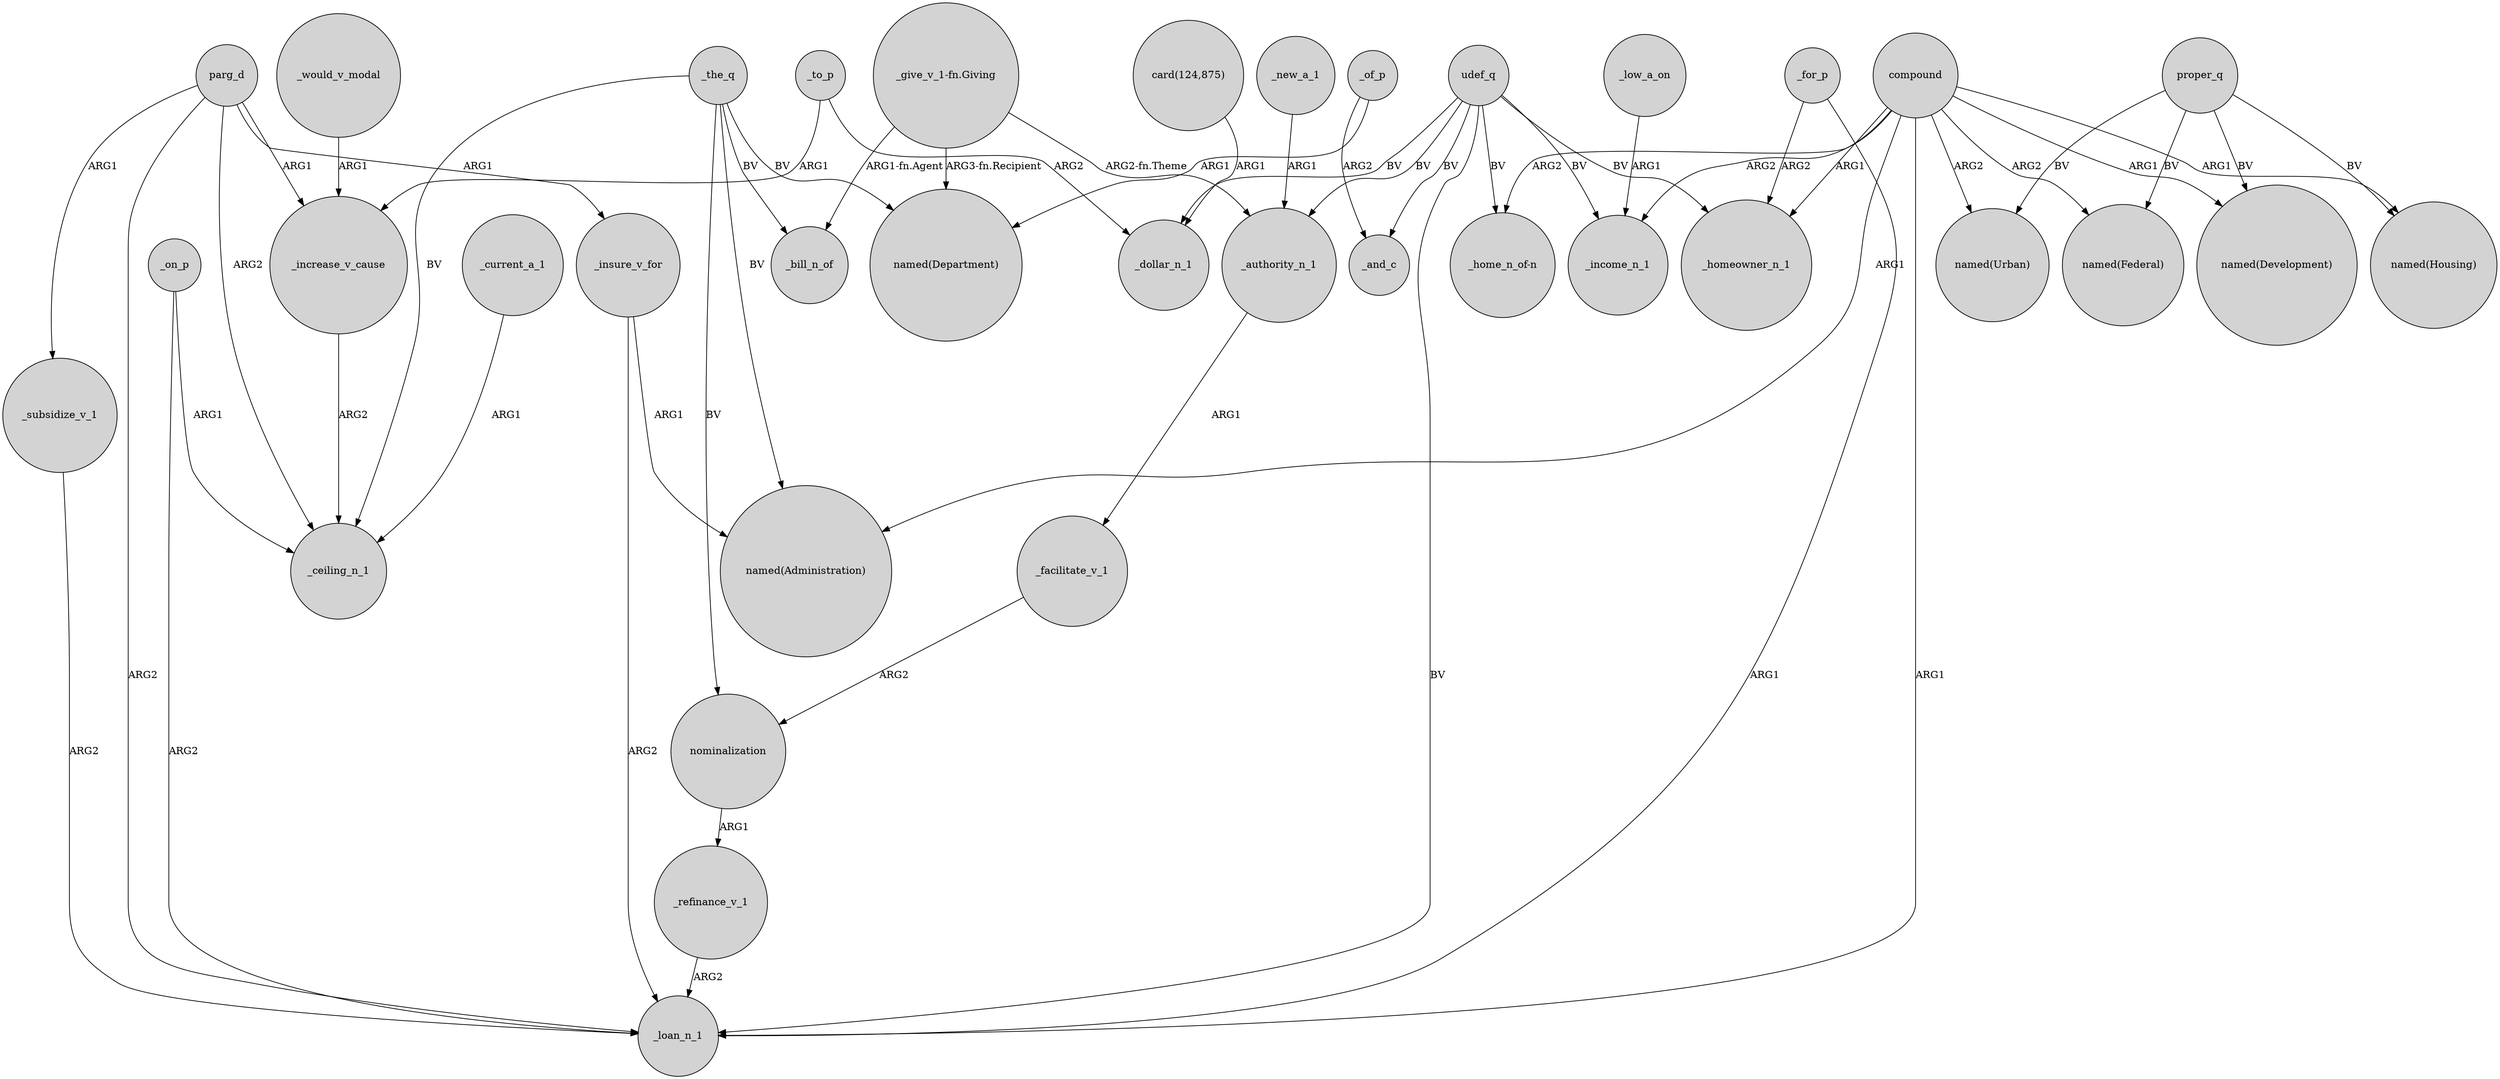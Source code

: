 digraph {
	node [shape=circle style=filled]
	parg_d -> _loan_n_1 [label=ARG2]
	_the_q -> _bill_n_of [label=BV]
	_on_p -> _loan_n_1 [label=ARG2]
	_to_p -> _dollar_n_1 [label=ARG2]
	proper_q -> "named(Housing)" [label=BV]
	_low_a_on -> _income_n_1 [label=ARG1]
	_subsidize_v_1 -> _loan_n_1 [label=ARG2]
	_new_a_1 -> _authority_n_1 [label=ARG1]
	_to_p -> _increase_v_cause [label=ARG1]
	"_give_v_1-fn.Giving" -> "named(Department)" [label="ARG3-fn.Recipient"]
	proper_q -> "named(Development)" [label=BV]
	_refinance_v_1 -> _loan_n_1 [label=ARG2]
	parg_d -> _subsidize_v_1 [label=ARG1]
	"card(124,875)" -> _dollar_n_1 [label=ARG1]
	proper_q -> "named(Urban)" [label=BV]
	_insure_v_for -> "named(Administration)" [label=ARG1]
	udef_q -> "_home_n_of-n" [label=BV]
	_of_p -> _and_c [label=ARG2]
	_increase_v_cause -> _ceiling_n_1 [label=ARG2]
	compound -> "named(Administration)" [label=ARG1]
	udef_q -> _income_n_1 [label=BV]
	_would_v_modal -> _increase_v_cause [label=ARG1]
	compound -> _income_n_1 [label=ARG2]
	udef_q -> _authority_n_1 [label=BV]
	_facilitate_v_1 -> nominalization [label=ARG2]
	_the_q -> "named(Administration)" [label=BV]
	"_give_v_1-fn.Giving" -> _authority_n_1 [label="ARG2-fn.Theme"]
	parg_d -> _insure_v_for [label=ARG1]
	_of_p -> "named(Department)" [label=ARG1]
	udef_q -> _homeowner_n_1 [label=BV]
	_authority_n_1 -> _facilitate_v_1 [label=ARG1]
	parg_d -> _increase_v_cause [label=ARG1]
	compound -> "named(Urban)" [label=ARG2]
	_the_q -> "named(Department)" [label=BV]
	compound -> _loan_n_1 [label=ARG1]
	_insure_v_for -> _loan_n_1 [label=ARG2]
	proper_q -> "named(Federal)" [label=BV]
	parg_d -> _ceiling_n_1 [label=ARG2]
	"_give_v_1-fn.Giving" -> _bill_n_of [label="ARG1-fn.Agent"]
	_current_a_1 -> _ceiling_n_1 [label=ARG1]
	compound -> _homeowner_n_1 [label=ARG1]
	compound -> "_home_n_of-n" [label=ARG2]
	_for_p -> _homeowner_n_1 [label=ARG2]
	udef_q -> _dollar_n_1 [label=BV]
	nominalization -> _refinance_v_1 [label=ARG1]
	compound -> "named(Housing)" [label=ARG1]
	compound -> "named(Development)" [label=ARG1]
	udef_q -> _and_c [label=BV]
	compound -> "named(Federal)" [label=ARG2]
	_the_q -> _ceiling_n_1 [label=BV]
	_for_p -> _loan_n_1 [label=ARG1]
	_on_p -> _ceiling_n_1 [label=ARG1]
	udef_q -> _loan_n_1 [label=BV]
	_the_q -> nominalization [label=BV]
}
